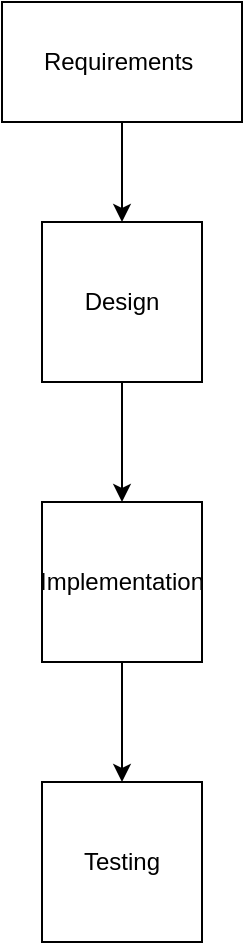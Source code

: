 <mxfile version="13.10.0" type="github">
  <diagram id="j2qYm_8-Jd-oHcpS0NYU" name="Page-1">
    <mxGraphModel dx="946" dy="570" grid="1" gridSize="10" guides="1" tooltips="1" connect="1" arrows="1" fold="1" page="1" pageScale="1" pageWidth="1100" pageHeight="850" math="0" shadow="0">
      <root>
        <mxCell id="0" />
        <mxCell id="1" parent="0" />
        <mxCell id="X_KLDYMmQ93XXU2r8fMj-3" style="edgeStyle=orthogonalEdgeStyle;rounded=0;orthogonalLoop=1;jettySize=auto;html=1;exitX=0.5;exitY=1;exitDx=0;exitDy=0;entryX=0.5;entryY=0;entryDx=0;entryDy=0;" edge="1" parent="1" source="X_KLDYMmQ93XXU2r8fMj-1" target="X_KLDYMmQ93XXU2r8fMj-2">
          <mxGeometry relative="1" as="geometry" />
        </mxCell>
        <mxCell id="X_KLDYMmQ93XXU2r8fMj-1" value="Requirements&amp;nbsp;" style="rounded=0;whiteSpace=wrap;html=1;" vertex="1" parent="1">
          <mxGeometry x="400" y="80" width="120" height="60" as="geometry" />
        </mxCell>
        <mxCell id="X_KLDYMmQ93XXU2r8fMj-5" style="edgeStyle=orthogonalEdgeStyle;rounded=0;orthogonalLoop=1;jettySize=auto;html=1;exitX=0.5;exitY=1;exitDx=0;exitDy=0;entryX=0.5;entryY=0;entryDx=0;entryDy=0;" edge="1" parent="1" source="X_KLDYMmQ93XXU2r8fMj-2" target="X_KLDYMmQ93XXU2r8fMj-4">
          <mxGeometry relative="1" as="geometry" />
        </mxCell>
        <mxCell id="X_KLDYMmQ93XXU2r8fMj-2" value="Design" style="whiteSpace=wrap;html=1;aspect=fixed;" vertex="1" parent="1">
          <mxGeometry x="420" y="190" width="80" height="80" as="geometry" />
        </mxCell>
        <mxCell id="X_KLDYMmQ93XXU2r8fMj-8" style="edgeStyle=orthogonalEdgeStyle;rounded=0;orthogonalLoop=1;jettySize=auto;html=1;exitX=0.5;exitY=1;exitDx=0;exitDy=0;entryX=0.5;entryY=0;entryDx=0;entryDy=0;" edge="1" parent="1" source="X_KLDYMmQ93XXU2r8fMj-4" target="X_KLDYMmQ93XXU2r8fMj-6">
          <mxGeometry relative="1" as="geometry" />
        </mxCell>
        <mxCell id="X_KLDYMmQ93XXU2r8fMj-4" value="Implementation" style="whiteSpace=wrap;html=1;aspect=fixed;" vertex="1" parent="1">
          <mxGeometry x="420" y="330" width="80" height="80" as="geometry" />
        </mxCell>
        <mxCell id="X_KLDYMmQ93XXU2r8fMj-6" value="Testing" style="whiteSpace=wrap;html=1;aspect=fixed;" vertex="1" parent="1">
          <mxGeometry x="420" y="470" width="80" height="80" as="geometry" />
        </mxCell>
      </root>
    </mxGraphModel>
  </diagram>
</mxfile>
